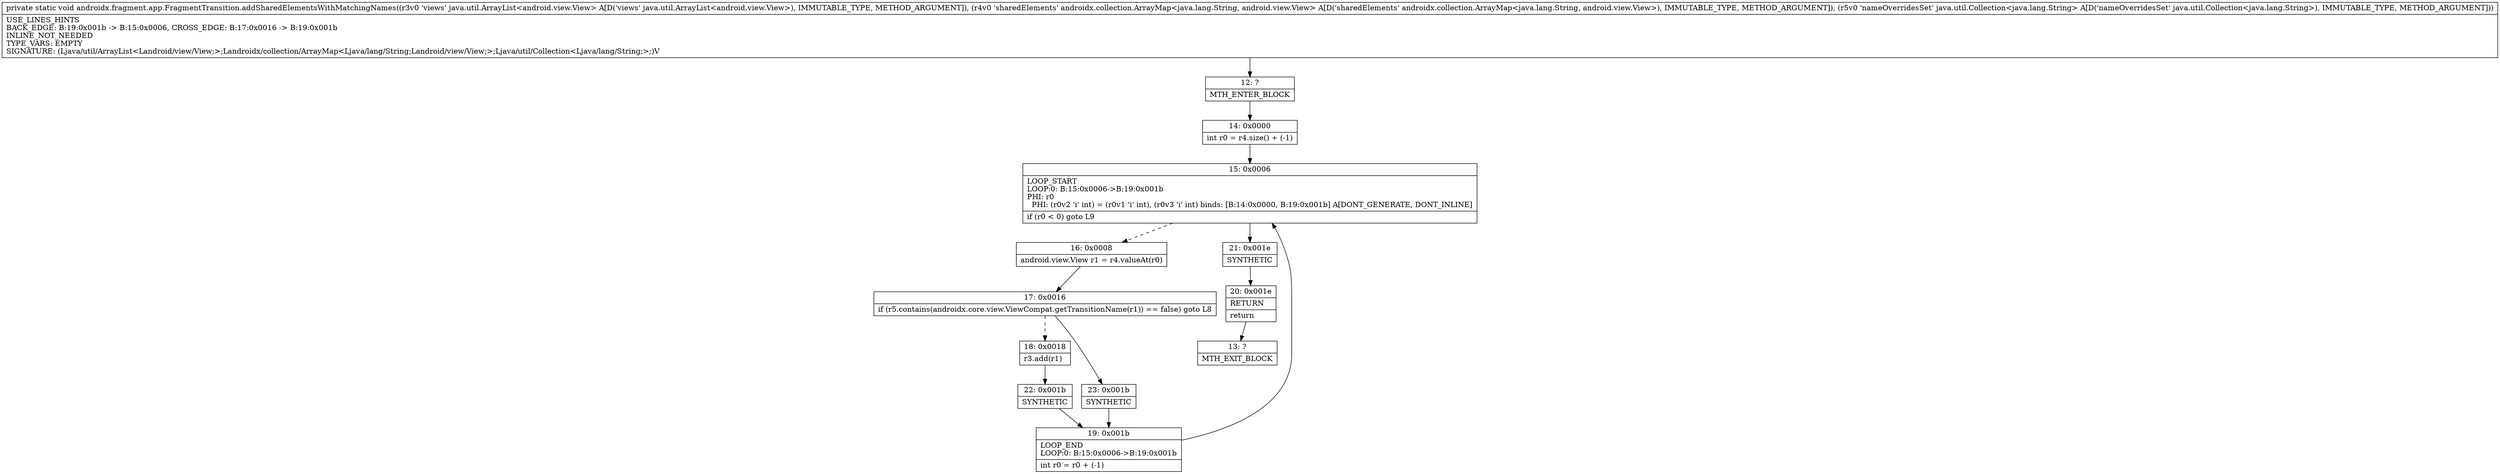 digraph "CFG forandroidx.fragment.app.FragmentTransition.addSharedElementsWithMatchingNames(Ljava\/util\/ArrayList;Landroidx\/collection\/ArrayMap;Ljava\/util\/Collection;)V" {
Node_12 [shape=record,label="{12\:\ ?|MTH_ENTER_BLOCK\l}"];
Node_14 [shape=record,label="{14\:\ 0x0000|int r0 = r4.size() + (\-1)\l}"];
Node_15 [shape=record,label="{15\:\ 0x0006|LOOP_START\lLOOP:0: B:15:0x0006\-\>B:19:0x001b\lPHI: r0 \l  PHI: (r0v2 'i' int) = (r0v1 'i' int), (r0v3 'i' int) binds: [B:14:0x0000, B:19:0x001b] A[DONT_GENERATE, DONT_INLINE]\l|if (r0 \< 0) goto L9\l}"];
Node_16 [shape=record,label="{16\:\ 0x0008|android.view.View r1 = r4.valueAt(r0)\l}"];
Node_17 [shape=record,label="{17\:\ 0x0016|if (r5.contains(androidx.core.view.ViewCompat.getTransitionName(r1)) == false) goto L8\l}"];
Node_18 [shape=record,label="{18\:\ 0x0018|r3.add(r1)\l}"];
Node_22 [shape=record,label="{22\:\ 0x001b|SYNTHETIC\l}"];
Node_19 [shape=record,label="{19\:\ 0x001b|LOOP_END\lLOOP:0: B:15:0x0006\-\>B:19:0x001b\l|int r0 = r0 + (\-1)\l}"];
Node_23 [shape=record,label="{23\:\ 0x001b|SYNTHETIC\l}"];
Node_21 [shape=record,label="{21\:\ 0x001e|SYNTHETIC\l}"];
Node_20 [shape=record,label="{20\:\ 0x001e|RETURN\l|return\l}"];
Node_13 [shape=record,label="{13\:\ ?|MTH_EXIT_BLOCK\l}"];
MethodNode[shape=record,label="{private static void androidx.fragment.app.FragmentTransition.addSharedElementsWithMatchingNames((r3v0 'views' java.util.ArrayList\<android.view.View\> A[D('views' java.util.ArrayList\<android.view.View\>), IMMUTABLE_TYPE, METHOD_ARGUMENT]), (r4v0 'sharedElements' androidx.collection.ArrayMap\<java.lang.String, android.view.View\> A[D('sharedElements' androidx.collection.ArrayMap\<java.lang.String, android.view.View\>), IMMUTABLE_TYPE, METHOD_ARGUMENT]), (r5v0 'nameOverridesSet' java.util.Collection\<java.lang.String\> A[D('nameOverridesSet' java.util.Collection\<java.lang.String\>), IMMUTABLE_TYPE, METHOD_ARGUMENT]))  | USE_LINES_HINTS\lBACK_EDGE: B:19:0x001b \-\> B:15:0x0006, CROSS_EDGE: B:17:0x0016 \-\> B:19:0x001b\lINLINE_NOT_NEEDED\lTYPE_VARS: EMPTY\lSIGNATURE: (Ljava\/util\/ArrayList\<Landroid\/view\/View;\>;Landroidx\/collection\/ArrayMap\<Ljava\/lang\/String;Landroid\/view\/View;\>;Ljava\/util\/Collection\<Ljava\/lang\/String;\>;)V\l}"];
MethodNode -> Node_12;Node_12 -> Node_14;
Node_14 -> Node_15;
Node_15 -> Node_16[style=dashed];
Node_15 -> Node_21;
Node_16 -> Node_17;
Node_17 -> Node_18[style=dashed];
Node_17 -> Node_23;
Node_18 -> Node_22;
Node_22 -> Node_19;
Node_19 -> Node_15;
Node_23 -> Node_19;
Node_21 -> Node_20;
Node_20 -> Node_13;
}

